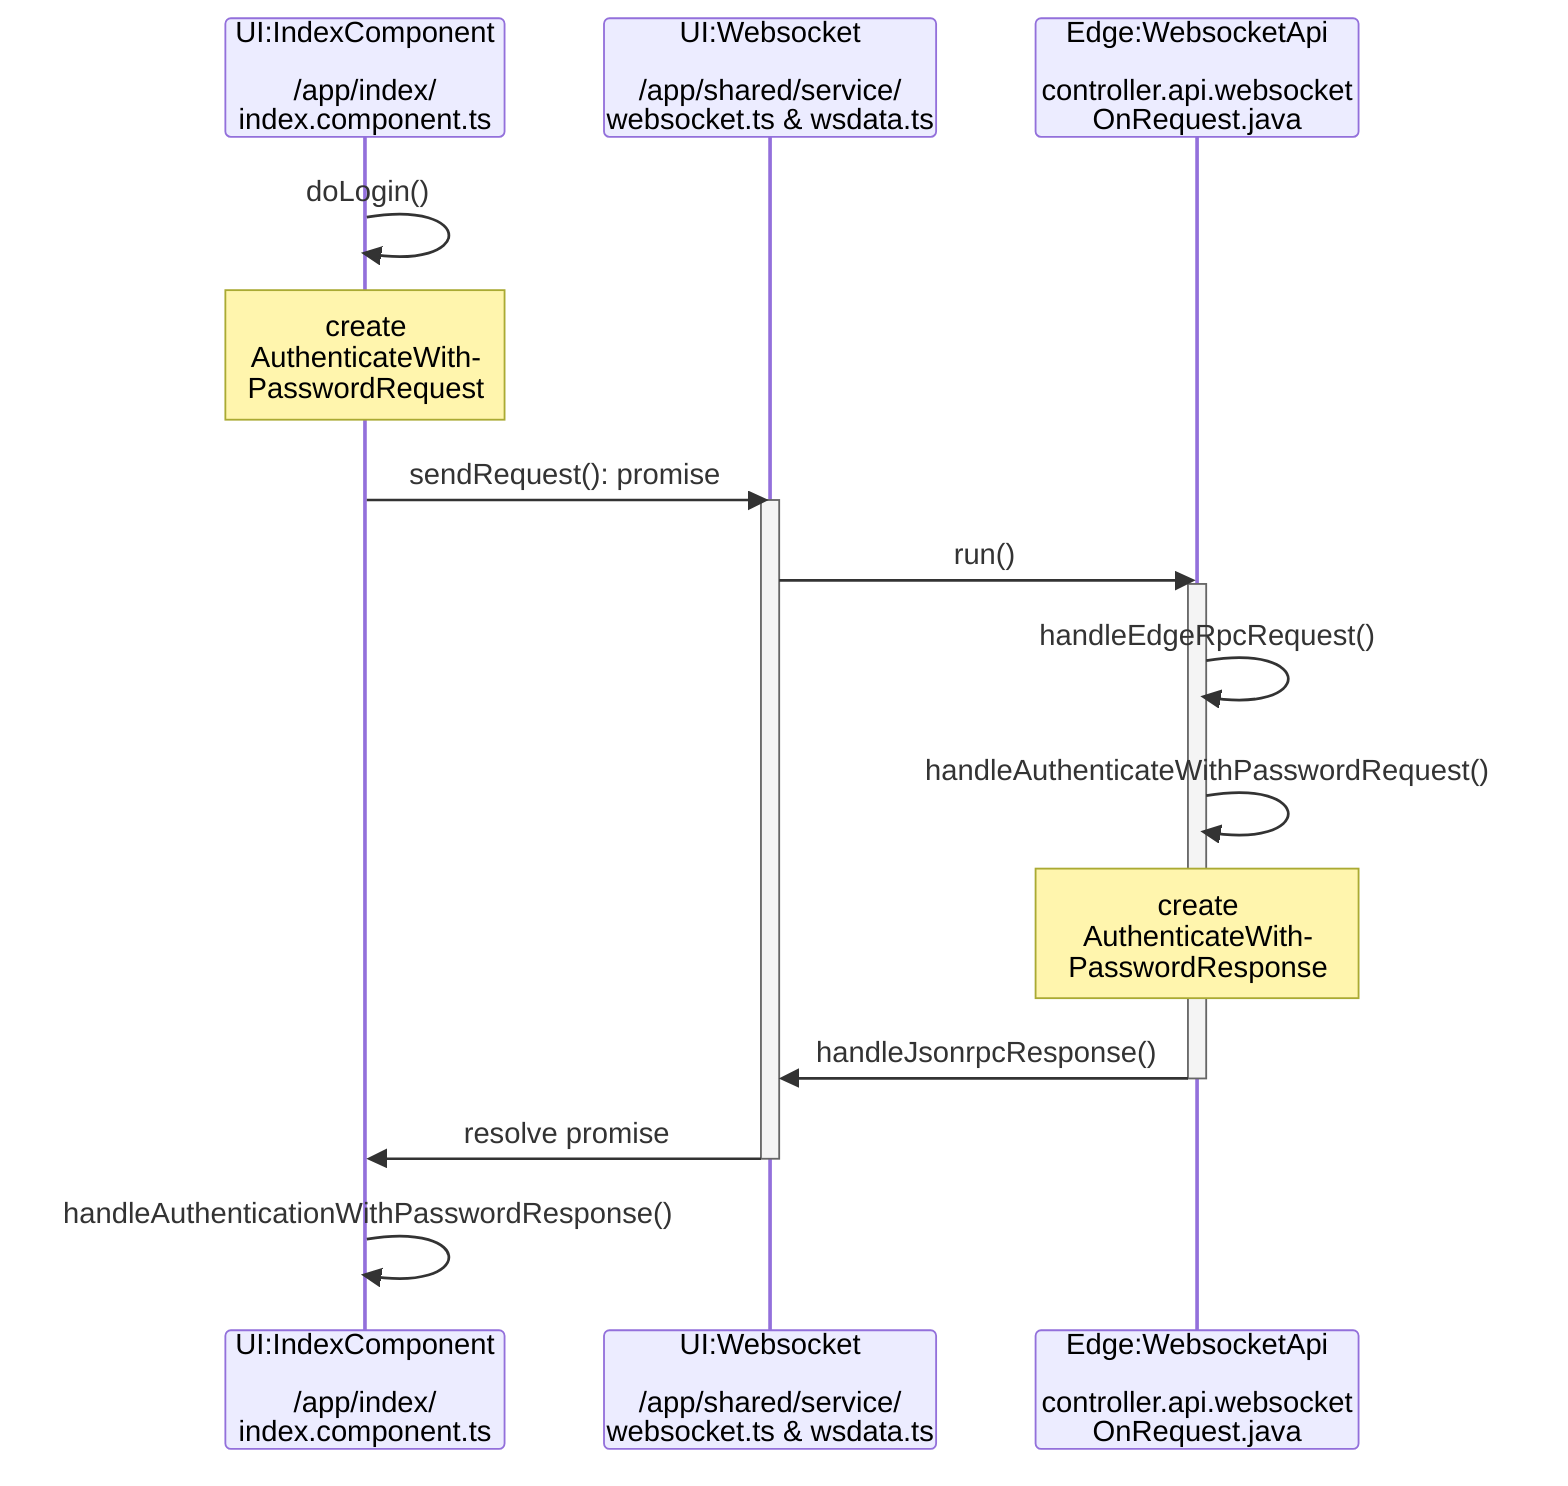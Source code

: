 sequenceDiagram

participant IndexComponent as UI:IndexComponent<br/><br/>/app/index/<br/>index.component.ts
participant Websocket as UI:Websocket<br/><br/>/app/shared/service/<br/>websocket.ts & wsdata.ts
participant WebsocketApi as Edge:WebsocketApi<br/><br/>controller.api.websocket<br/>OnRequest.java

IndexComponent ->> IndexComponent: doLogin()  
note over IndexComponent: create <br/>AuthenticateWith-<br/>PasswordRequest
IndexComponent ->> Websocket: sendRequest(): promise
activate Websocket
Websocket ->> WebsocketApi: run()
activate WebsocketApi
WebsocketApi ->> WebsocketApi: handleEdgeRpcRequest()
WebsocketApi ->> WebsocketApi: handleAuthenticateWithPasswordRequest()
note over WebsocketApi : create <br/>AuthenticateWith-<br/>PasswordResponse
WebsocketApi ->> Websocket: handleJsonrpcResponse()
deactivate WebsocketApi
Websocket ->> IndexComponent: resolve promise
deactivate Websocket
IndexComponent ->> IndexComponent: handleAuthenticationWithPasswordResponse()